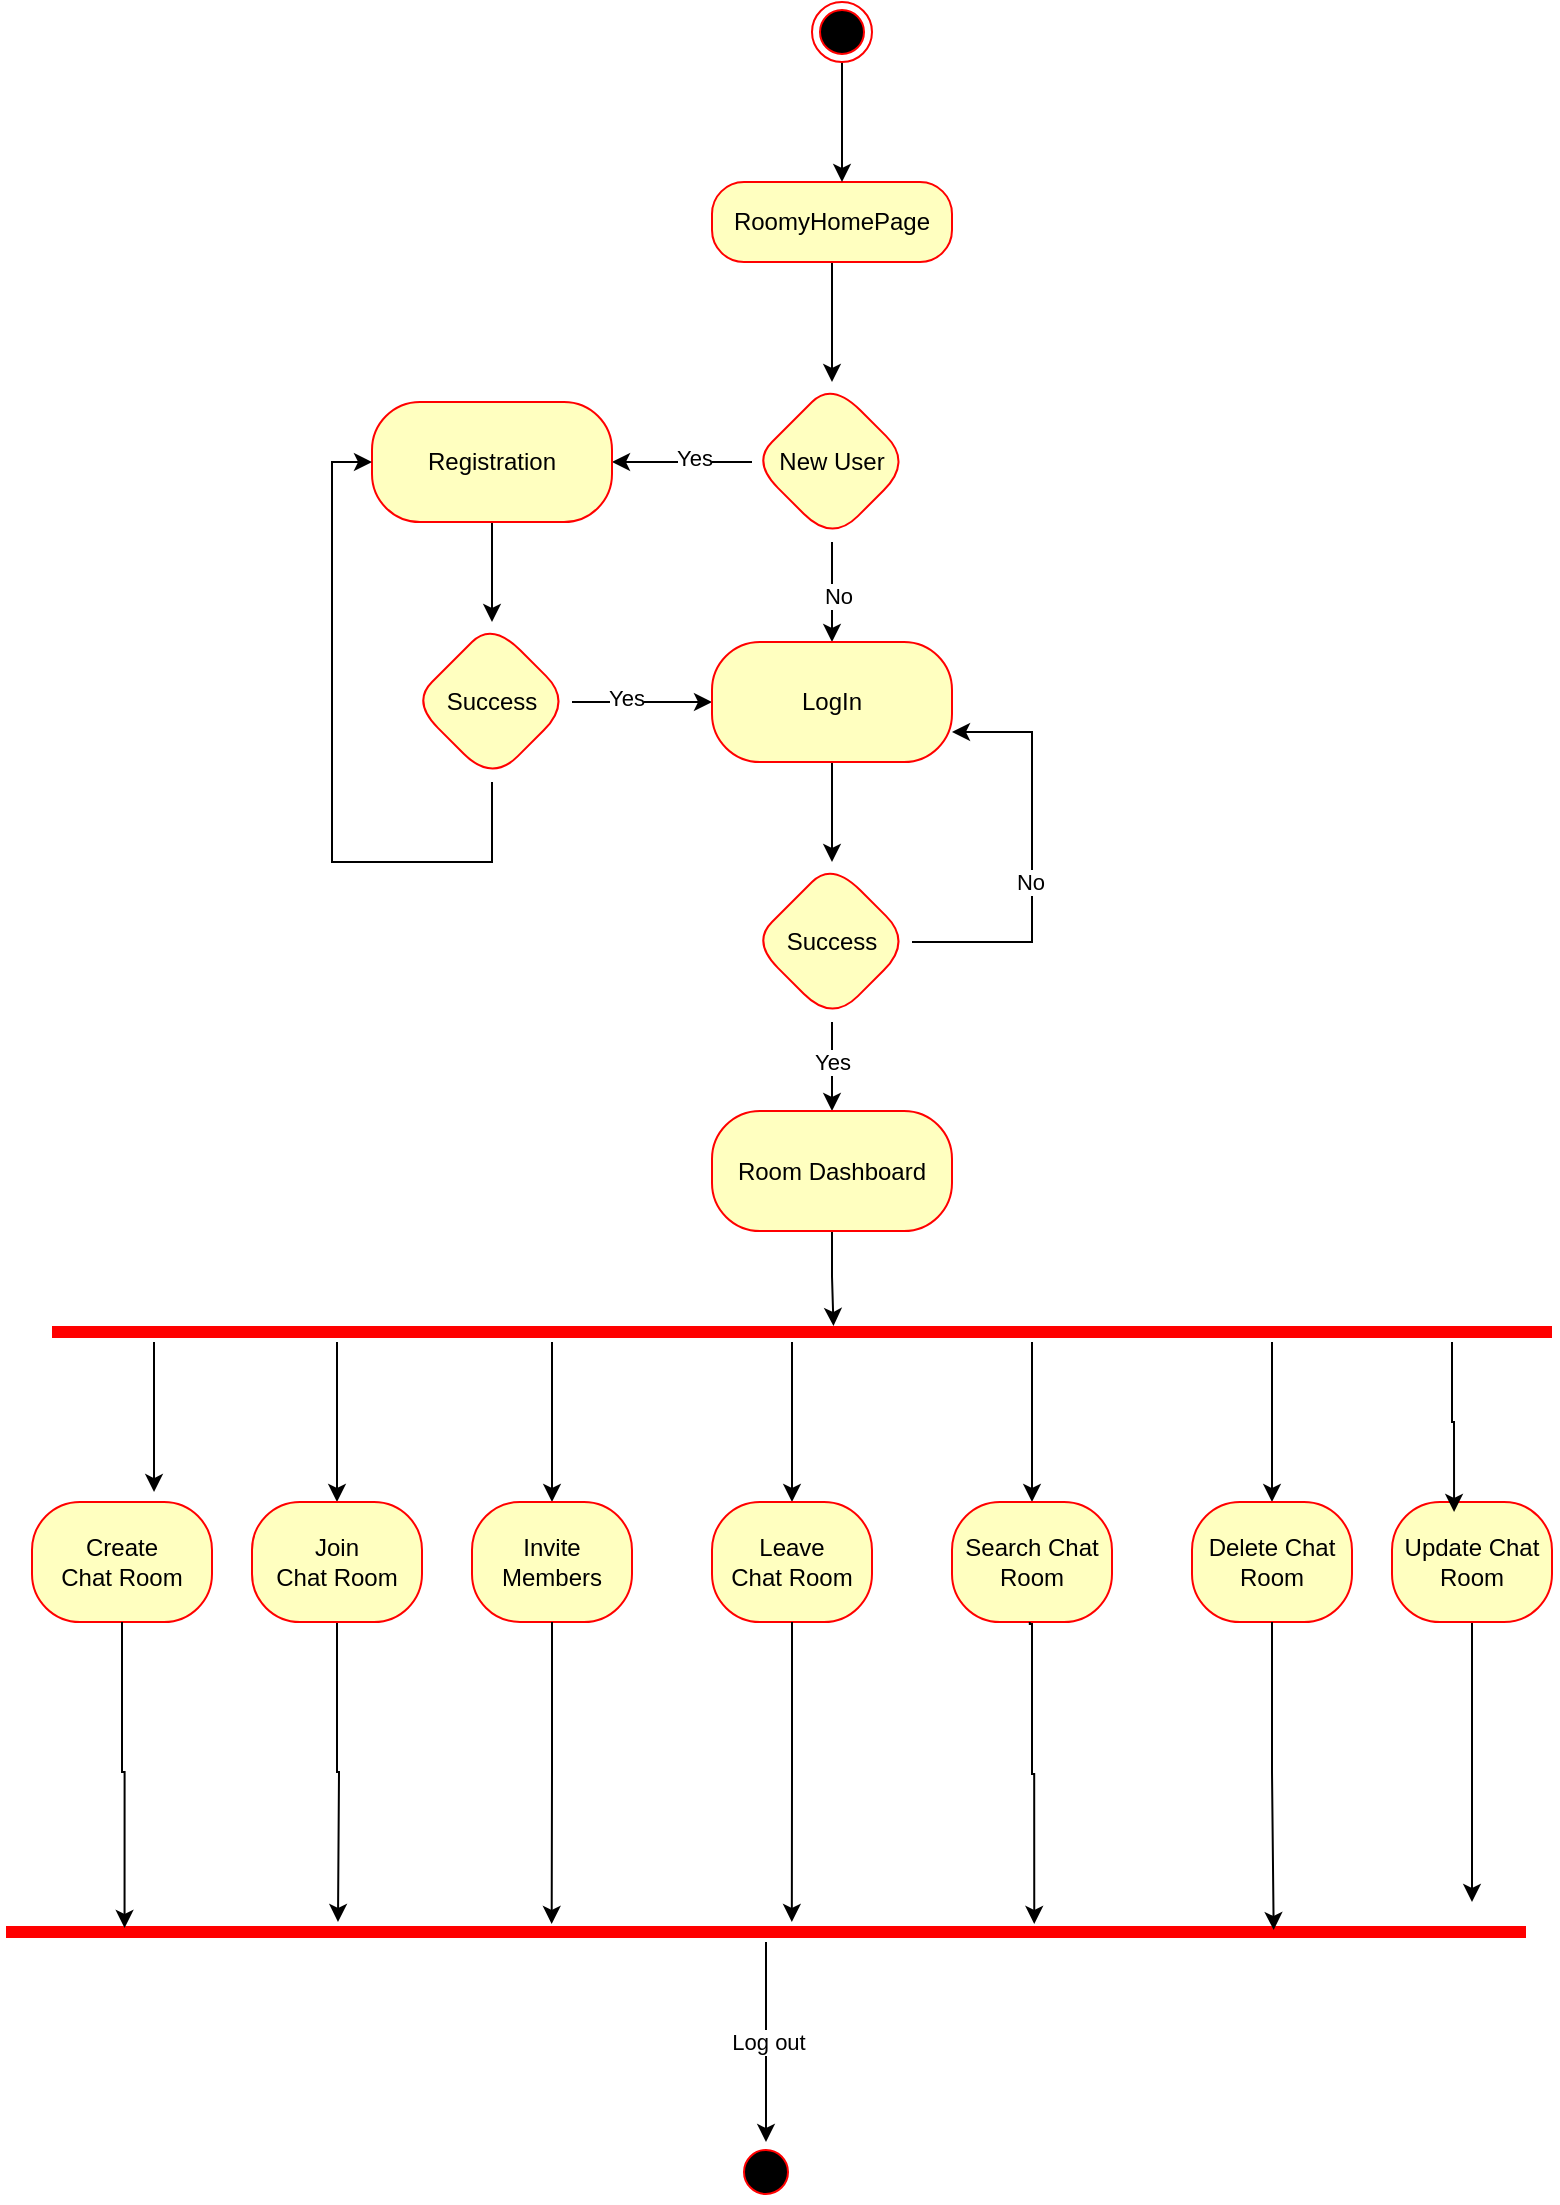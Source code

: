 <mxfile version="24.6.1" type="github">
  <diagram name="Page-1" id="7fHLA5t5ydZ59xRZMkbi">
    <mxGraphModel dx="880" dy="468" grid="1" gridSize="10" guides="1" tooltips="1" connect="1" arrows="1" fold="1" page="1" pageScale="1" pageWidth="827" pageHeight="1169" math="0" shadow="0">
      <root>
        <mxCell id="0" />
        <mxCell id="1" parent="0" />
        <mxCell id="b7HbnDKp7lH2TJ0u7Qb8-6" value="" style="edgeStyle=orthogonalEdgeStyle;rounded=0;orthogonalLoop=1;jettySize=auto;html=1;" parent="1" source="b7HbnDKp7lH2TJ0u7Qb8-1" target="b7HbnDKp7lH2TJ0u7Qb8-5" edge="1">
          <mxGeometry relative="1" as="geometry" />
        </mxCell>
        <mxCell id="b7HbnDKp7lH2TJ0u7Qb8-1" value="RoomyHomePage" style="rounded=1;whiteSpace=wrap;html=1;arcSize=40;fontColor=#000000;fillColor=#ffffc0;strokeColor=#ff0000;" parent="1" vertex="1">
          <mxGeometry x="420" y="120" width="120" height="40" as="geometry" />
        </mxCell>
        <mxCell id="b7HbnDKp7lH2TJ0u7Qb8-8" value="" style="edgeStyle=orthogonalEdgeStyle;rounded=0;orthogonalLoop=1;jettySize=auto;html=1;" parent="1" source="b7HbnDKp7lH2TJ0u7Qb8-5" target="b7HbnDKp7lH2TJ0u7Qb8-7" edge="1">
          <mxGeometry relative="1" as="geometry" />
        </mxCell>
        <mxCell id="b7HbnDKp7lH2TJ0u7Qb8-17" value="Yes" style="edgeLabel;html=1;align=center;verticalAlign=middle;resizable=0;points=[];" parent="b7HbnDKp7lH2TJ0u7Qb8-8" vertex="1" connectable="0">
          <mxGeometry x="-0.167" y="-2" relative="1" as="geometry">
            <mxPoint as="offset" />
          </mxGeometry>
        </mxCell>
        <mxCell id="b7HbnDKp7lH2TJ0u7Qb8-34" style="edgeStyle=orthogonalEdgeStyle;rounded=0;orthogonalLoop=1;jettySize=auto;html=1;" parent="1" source="b7HbnDKp7lH2TJ0u7Qb8-5" target="b7HbnDKp7lH2TJ0u7Qb8-11" edge="1">
          <mxGeometry relative="1" as="geometry" />
        </mxCell>
        <mxCell id="b7HbnDKp7lH2TJ0u7Qb8-35" value="No" style="edgeLabel;html=1;align=center;verticalAlign=middle;resizable=0;points=[];" parent="b7HbnDKp7lH2TJ0u7Qb8-34" vertex="1" connectable="0">
          <mxGeometry x="0.086" y="3" relative="1" as="geometry">
            <mxPoint as="offset" />
          </mxGeometry>
        </mxCell>
        <mxCell id="b7HbnDKp7lH2TJ0u7Qb8-5" value="New User" style="rhombus;whiteSpace=wrap;html=1;fillColor=#ffffc0;strokeColor=#ff0000;fontColor=#000000;rounded=1;arcSize=40;" parent="1" vertex="1">
          <mxGeometry x="440" y="220" width="80" height="80" as="geometry" />
        </mxCell>
        <mxCell id="b7HbnDKp7lH2TJ0u7Qb8-10" value="" style="edgeStyle=orthogonalEdgeStyle;rounded=0;orthogonalLoop=1;jettySize=auto;html=1;" parent="1" source="b7HbnDKp7lH2TJ0u7Qb8-7" target="b7HbnDKp7lH2TJ0u7Qb8-9" edge="1">
          <mxGeometry relative="1" as="geometry" />
        </mxCell>
        <mxCell id="b7HbnDKp7lH2TJ0u7Qb8-7" value="Registration" style="whiteSpace=wrap;html=1;fillColor=#ffffc0;strokeColor=#ff0000;fontColor=#000000;rounded=1;arcSize=40;" parent="1" vertex="1">
          <mxGeometry x="250" y="230" width="120" height="60" as="geometry" />
        </mxCell>
        <mxCell id="b7HbnDKp7lH2TJ0u7Qb8-12" value="" style="edgeStyle=orthogonalEdgeStyle;rounded=0;orthogonalLoop=1;jettySize=auto;html=1;" parent="1" source="b7HbnDKp7lH2TJ0u7Qb8-9" target="b7HbnDKp7lH2TJ0u7Qb8-11" edge="1">
          <mxGeometry relative="1" as="geometry" />
        </mxCell>
        <mxCell id="b7HbnDKp7lH2TJ0u7Qb8-20" value="Yes" style="edgeLabel;html=1;align=center;verticalAlign=middle;resizable=0;points=[];" parent="b7HbnDKp7lH2TJ0u7Qb8-12" vertex="1" connectable="0">
          <mxGeometry x="-0.233" y="2" relative="1" as="geometry">
            <mxPoint as="offset" />
          </mxGeometry>
        </mxCell>
        <mxCell id="b7HbnDKp7lH2TJ0u7Qb8-40" style="edgeStyle=orthogonalEdgeStyle;rounded=0;orthogonalLoop=1;jettySize=auto;html=1;entryX=0;entryY=0.5;entryDx=0;entryDy=0;" parent="1" source="b7HbnDKp7lH2TJ0u7Qb8-9" target="b7HbnDKp7lH2TJ0u7Qb8-7" edge="1">
          <mxGeometry relative="1" as="geometry">
            <Array as="points">
              <mxPoint x="230" y="460" />
              <mxPoint x="230" y="260" />
            </Array>
          </mxGeometry>
        </mxCell>
        <mxCell id="b7HbnDKp7lH2TJ0u7Qb8-9" value="Success" style="rhombus;whiteSpace=wrap;html=1;fillColor=#ffffc0;strokeColor=#ff0000;fontColor=#000000;rounded=1;arcSize=40;" parent="1" vertex="1">
          <mxGeometry x="270" y="340" width="80" height="80" as="geometry" />
        </mxCell>
        <mxCell id="b7HbnDKp7lH2TJ0u7Qb8-14" value="" style="edgeStyle=orthogonalEdgeStyle;rounded=0;orthogonalLoop=1;jettySize=auto;html=1;" parent="1" source="b7HbnDKp7lH2TJ0u7Qb8-11" target="b7HbnDKp7lH2TJ0u7Qb8-13" edge="1">
          <mxGeometry relative="1" as="geometry" />
        </mxCell>
        <mxCell id="b7HbnDKp7lH2TJ0u7Qb8-11" value="LogIn" style="whiteSpace=wrap;html=1;fillColor=#ffffc0;strokeColor=#ff0000;fontColor=#000000;rounded=1;arcSize=40;" parent="1" vertex="1">
          <mxGeometry x="420" y="350" width="120" height="60" as="geometry" />
        </mxCell>
        <mxCell id="b7HbnDKp7lH2TJ0u7Qb8-16" value="" style="edgeStyle=orthogonalEdgeStyle;rounded=0;orthogonalLoop=1;jettySize=auto;html=1;" parent="1" source="b7HbnDKp7lH2TJ0u7Qb8-13" target="b7HbnDKp7lH2TJ0u7Qb8-15" edge="1">
          <mxGeometry relative="1" as="geometry" />
        </mxCell>
        <mxCell id="b7HbnDKp7lH2TJ0u7Qb8-23" value="Yes" style="edgeLabel;html=1;align=center;verticalAlign=middle;resizable=0;points=[];" parent="b7HbnDKp7lH2TJ0u7Qb8-16" vertex="1" connectable="0">
          <mxGeometry x="-0.133" relative="1" as="geometry">
            <mxPoint as="offset" />
          </mxGeometry>
        </mxCell>
        <mxCell id="b7HbnDKp7lH2TJ0u7Qb8-38" style="edgeStyle=orthogonalEdgeStyle;rounded=0;orthogonalLoop=1;jettySize=auto;html=1;entryX=1;entryY=0.75;entryDx=0;entryDy=0;" parent="1" source="b7HbnDKp7lH2TJ0u7Qb8-13" target="b7HbnDKp7lH2TJ0u7Qb8-11" edge="1">
          <mxGeometry relative="1" as="geometry">
            <Array as="points">
              <mxPoint x="580" y="500" />
              <mxPoint x="580" y="395" />
            </Array>
          </mxGeometry>
        </mxCell>
        <mxCell id="b7HbnDKp7lH2TJ0u7Qb8-62" value="No" style="edgeLabel;html=1;align=center;verticalAlign=middle;resizable=0;points=[];" parent="b7HbnDKp7lH2TJ0u7Qb8-38" vertex="1" connectable="0">
          <mxGeometry x="-0.122" y="1" relative="1" as="geometry">
            <mxPoint as="offset" />
          </mxGeometry>
        </mxCell>
        <mxCell id="b7HbnDKp7lH2TJ0u7Qb8-13" value="Success" style="rhombus;whiteSpace=wrap;html=1;fillColor=#ffffc0;strokeColor=#ff0000;fontColor=#000000;rounded=1;arcSize=40;" parent="1" vertex="1">
          <mxGeometry x="440" y="460" width="80" height="80" as="geometry" />
        </mxCell>
        <mxCell id="b7HbnDKp7lH2TJ0u7Qb8-64" style="edgeStyle=orthogonalEdgeStyle;rounded=0;orthogonalLoop=1;jettySize=auto;html=1;entryX=0.521;entryY=0.2;entryDx=0;entryDy=0;entryPerimeter=0;" parent="1" source="b7HbnDKp7lH2TJ0u7Qb8-15" target="b7HbnDKp7lH2TJ0u7Qb8-24" edge="1">
          <mxGeometry relative="1" as="geometry" />
        </mxCell>
        <mxCell id="b7HbnDKp7lH2TJ0u7Qb8-15" value="Room Dashboard" style="whiteSpace=wrap;html=1;fillColor=#ffffc0;strokeColor=#ff0000;fontColor=#000000;rounded=1;arcSize=40;" parent="1" vertex="1">
          <mxGeometry x="420" y="584.5" width="120" height="60" as="geometry" />
        </mxCell>
        <mxCell id="b7HbnDKp7lH2TJ0u7Qb8-67" style="edgeStyle=orthogonalEdgeStyle;rounded=0;orthogonalLoop=1;jettySize=auto;html=1;entryX=0.5;entryY=0;entryDx=0;entryDy=0;" parent="1" source="b7HbnDKp7lH2TJ0u7Qb8-24" target="b7HbnDKp7lH2TJ0u7Qb8-30" edge="1">
          <mxGeometry relative="1" as="geometry">
            <Array as="points">
              <mxPoint x="700" y="720" />
              <mxPoint x="700" y="720" />
            </Array>
          </mxGeometry>
        </mxCell>
        <mxCell id="b7HbnDKp7lH2TJ0u7Qb8-68" style="edgeStyle=orthogonalEdgeStyle;rounded=0;orthogonalLoop=1;jettySize=auto;html=1;entryX=0.5;entryY=0;entryDx=0;entryDy=0;" parent="1" source="b7HbnDKp7lH2TJ0u7Qb8-24" target="b7HbnDKp7lH2TJ0u7Qb8-29" edge="1">
          <mxGeometry relative="1" as="geometry">
            <Array as="points">
              <mxPoint x="233" y="740" />
            </Array>
          </mxGeometry>
        </mxCell>
        <mxCell id="b7HbnDKp7lH2TJ0u7Qb8-69" style="edgeStyle=orthogonalEdgeStyle;rounded=0;orthogonalLoop=1;jettySize=auto;html=1;entryX=0.5;entryY=0;entryDx=0;entryDy=0;" parent="1" source="b7HbnDKp7lH2TJ0u7Qb8-24" target="b7HbnDKp7lH2TJ0u7Qb8-31" edge="1">
          <mxGeometry relative="1" as="geometry">
            <Array as="points">
              <mxPoint x="580" y="720" />
              <mxPoint x="580" y="720" />
            </Array>
          </mxGeometry>
        </mxCell>
        <mxCell id="b7HbnDKp7lH2TJ0u7Qb8-70" style="edgeStyle=orthogonalEdgeStyle;rounded=0;orthogonalLoop=1;jettySize=auto;html=1;entryX=0.5;entryY=0;entryDx=0;entryDy=0;" parent="1" source="b7HbnDKp7lH2TJ0u7Qb8-24" target="b7HbnDKp7lH2TJ0u7Qb8-33" edge="1">
          <mxGeometry relative="1" as="geometry">
            <Array as="points">
              <mxPoint x="340" y="730" />
              <mxPoint x="340" y="730" />
            </Array>
          </mxGeometry>
        </mxCell>
        <mxCell id="b7HbnDKp7lH2TJ0u7Qb8-71" style="edgeStyle=orthogonalEdgeStyle;rounded=0;orthogonalLoop=1;jettySize=auto;html=1;entryX=0.5;entryY=0;entryDx=0;entryDy=0;" parent="1" source="b7HbnDKp7lH2TJ0u7Qb8-24" target="b7HbnDKp7lH2TJ0u7Qb8-32" edge="1">
          <mxGeometry relative="1" as="geometry">
            <Array as="points">
              <mxPoint x="460" y="720" />
              <mxPoint x="460" y="720" />
            </Array>
          </mxGeometry>
        </mxCell>
        <mxCell id="b7HbnDKp7lH2TJ0u7Qb8-24" value="" style="shape=line;html=1;strokeWidth=6;strokeColor=#ff0000;" parent="1" vertex="1">
          <mxGeometry x="90" y="690" width="750" height="10" as="geometry" />
        </mxCell>
        <mxCell id="b7HbnDKp7lH2TJ0u7Qb8-28" value="Create Chat&amp;nbsp;Room" style="whiteSpace=wrap;html=1;fillColor=#ffffc0;strokeColor=#ff0000;fontColor=#000000;rounded=1;arcSize=40;" parent="1" vertex="1">
          <mxGeometry x="80" y="780" width="90" height="60" as="geometry" />
        </mxCell>
        <mxCell id="b7HbnDKp7lH2TJ0u7Qb8-65" style="edgeStyle=orthogonalEdgeStyle;rounded=0;orthogonalLoop=1;jettySize=auto;html=1;" parent="1" source="b7HbnDKp7lH2TJ0u7Qb8-29" edge="1">
          <mxGeometry relative="1" as="geometry">
            <mxPoint x="233" y="990" as="targetPoint" />
          </mxGeometry>
        </mxCell>
        <mxCell id="b7HbnDKp7lH2TJ0u7Qb8-29" value="Join Chat&amp;nbsp;Room" style="whiteSpace=wrap;html=1;fillColor=#ffffc0;strokeColor=#ff0000;fontColor=#000000;rounded=1;arcSize=40;" parent="1" vertex="1">
          <mxGeometry x="190" y="780" width="85" height="60" as="geometry" />
        </mxCell>
        <mxCell id="b7HbnDKp7lH2TJ0u7Qb8-30" value="Delete Chat Room" style="whiteSpace=wrap;html=1;fillColor=#ffffc0;strokeColor=#ff0000;fontColor=#000000;rounded=1;arcSize=40;" parent="1" vertex="1">
          <mxGeometry x="660" y="780" width="80" height="60" as="geometry" />
        </mxCell>
        <mxCell id="b7HbnDKp7lH2TJ0u7Qb8-31" value="Search Chat Room" style="whiteSpace=wrap;html=1;fillColor=#ffffc0;strokeColor=#ff0000;fontColor=#000000;rounded=1;arcSize=40;" parent="1" vertex="1">
          <mxGeometry x="540" y="780" width="80" height="60" as="geometry" />
        </mxCell>
        <mxCell id="b7HbnDKp7lH2TJ0u7Qb8-32" value="Leave Chat&amp;nbsp;Room" style="whiteSpace=wrap;html=1;fillColor=#ffffc0;strokeColor=#ff0000;fontColor=#000000;rounded=1;arcSize=40;" parent="1" vertex="1">
          <mxGeometry x="420" y="780" width="80" height="60" as="geometry" />
        </mxCell>
        <mxCell id="b7HbnDKp7lH2TJ0u7Qb8-33" value="Invite Members" style="whiteSpace=wrap;html=1;fillColor=#ffffc0;strokeColor=#ff0000;fontColor=#000000;rounded=1;arcSize=40;" parent="1" vertex="1">
          <mxGeometry x="300" y="780" width="80" height="60" as="geometry" />
        </mxCell>
        <mxCell id="b7HbnDKp7lH2TJ0u7Qb8-37" style="edgeStyle=orthogonalEdgeStyle;rounded=0;orthogonalLoop=1;jettySize=auto;html=1;" parent="1" edge="1">
          <mxGeometry relative="1" as="geometry">
            <mxPoint x="485" y="60" as="sourcePoint" />
            <mxPoint x="485" y="120" as="targetPoint" />
          </mxGeometry>
        </mxCell>
        <mxCell id="b7HbnDKp7lH2TJ0u7Qb8-58" value="Log out" style="edgeStyle=orthogonalEdgeStyle;rounded=0;orthogonalLoop=1;jettySize=auto;html=1;" parent="1" source="b7HbnDKp7lH2TJ0u7Qb8-47" edge="1">
          <mxGeometry relative="1" as="geometry">
            <mxPoint x="447" y="1100" as="targetPoint" />
          </mxGeometry>
        </mxCell>
        <mxCell id="b7HbnDKp7lH2TJ0u7Qb8-47" value="" style="shape=line;html=1;strokeWidth=6;strokeColor=#ff0000;" parent="1" vertex="1">
          <mxGeometry x="67" y="990" width="760" height="10" as="geometry" />
        </mxCell>
        <mxCell id="b7HbnDKp7lH2TJ0u7Qb8-51" style="edgeStyle=orthogonalEdgeStyle;rounded=0;orthogonalLoop=1;jettySize=auto;html=1;entryX=0.078;entryY=0.3;entryDx=0;entryDy=0;entryPerimeter=0;" parent="1" source="b7HbnDKp7lH2TJ0u7Qb8-28" target="b7HbnDKp7lH2TJ0u7Qb8-47" edge="1">
          <mxGeometry relative="1" as="geometry" />
        </mxCell>
        <mxCell id="b7HbnDKp7lH2TJ0u7Qb8-53" style="edgeStyle=orthogonalEdgeStyle;rounded=0;orthogonalLoop=1;jettySize=auto;html=1;entryX=0.359;entryY=0.1;entryDx=0;entryDy=0;entryPerimeter=0;" parent="1" source="b7HbnDKp7lH2TJ0u7Qb8-33" target="b7HbnDKp7lH2TJ0u7Qb8-47" edge="1">
          <mxGeometry relative="1" as="geometry" />
        </mxCell>
        <mxCell id="b7HbnDKp7lH2TJ0u7Qb8-54" style="edgeStyle=orthogonalEdgeStyle;rounded=0;orthogonalLoop=1;jettySize=auto;html=1;entryX=0.517;entryY=0;entryDx=0;entryDy=0;entryPerimeter=0;" parent="1" source="b7HbnDKp7lH2TJ0u7Qb8-32" target="b7HbnDKp7lH2TJ0u7Qb8-47" edge="1">
          <mxGeometry relative="1" as="geometry">
            <mxPoint x="460" y="980" as="targetPoint" />
          </mxGeometry>
        </mxCell>
        <mxCell id="b7HbnDKp7lH2TJ0u7Qb8-55" style="edgeStyle=orthogonalEdgeStyle;rounded=0;orthogonalLoop=1;jettySize=auto;html=1;entryX=0.678;entryY=0.1;entryDx=0;entryDy=0;entryPerimeter=0;" parent="1" edge="1">
          <mxGeometry relative="1" as="geometry">
            <mxPoint x="578.85" y="840" as="sourcePoint" />
            <mxPoint x="581.13" y="991" as="targetPoint" />
            <Array as="points">
              <mxPoint x="579" y="841" />
              <mxPoint x="580" y="841" />
              <mxPoint x="580" y="916" />
              <mxPoint x="581" y="916" />
            </Array>
          </mxGeometry>
        </mxCell>
        <mxCell id="b7HbnDKp7lH2TJ0u7Qb8-56" style="edgeStyle=orthogonalEdgeStyle;rounded=0;orthogonalLoop=1;jettySize=auto;html=1;entryX=0.834;entryY=0.4;entryDx=0;entryDy=0;entryPerimeter=0;" parent="1" source="b7HbnDKp7lH2TJ0u7Qb8-30" target="b7HbnDKp7lH2TJ0u7Qb8-47" edge="1">
          <mxGeometry relative="1" as="geometry">
            <Array as="points" />
          </mxGeometry>
        </mxCell>
        <mxCell id="b7HbnDKp7lH2TJ0u7Qb8-60" value="" style="ellipse;html=1;shape=startState;fillColor=#000000;strokeColor=#ff0000;" parent="1" vertex="1">
          <mxGeometry x="432" y="1100" width="30" height="30" as="geometry" />
        </mxCell>
        <mxCell id="b7HbnDKp7lH2TJ0u7Qb8-61" value="" style="ellipse;html=1;shape=endState;fillColor=#000000;strokeColor=#ff0000;" parent="1" vertex="1">
          <mxGeometry x="470" y="30" width="30" height="30" as="geometry" />
        </mxCell>
        <mxCell id="b7HbnDKp7lH2TJ0u7Qb8-66" style="edgeStyle=orthogonalEdgeStyle;rounded=0;orthogonalLoop=1;jettySize=auto;html=1;entryX=0.678;entryY=-0.083;entryDx=0;entryDy=0;entryPerimeter=0;" parent="1" source="b7HbnDKp7lH2TJ0u7Qb8-24" target="b7HbnDKp7lH2TJ0u7Qb8-28" edge="1">
          <mxGeometry relative="1" as="geometry">
            <Array as="points">
              <mxPoint x="141" y="730" />
              <mxPoint x="141" y="730" />
            </Array>
          </mxGeometry>
        </mxCell>
        <mxCell id="TPod2tgUcsfTkZD15NR2-3" style="edgeStyle=orthogonalEdgeStyle;rounded=0;orthogonalLoop=1;jettySize=auto;html=1;" edge="1" parent="1" source="TPod2tgUcsfTkZD15NR2-1">
          <mxGeometry relative="1" as="geometry">
            <mxPoint x="800" y="980" as="targetPoint" />
          </mxGeometry>
        </mxCell>
        <mxCell id="TPod2tgUcsfTkZD15NR2-1" value="Update Chat Room" style="whiteSpace=wrap;html=1;fillColor=#ffffc0;strokeColor=#ff0000;fontColor=#000000;rounded=1;arcSize=40;" vertex="1" parent="1">
          <mxGeometry x="760" y="780" width="80" height="60" as="geometry" />
        </mxCell>
        <mxCell id="TPod2tgUcsfTkZD15NR2-2" style="edgeStyle=orthogonalEdgeStyle;rounded=0;orthogonalLoop=1;jettySize=auto;html=1;entryX=0.388;entryY=0.083;entryDx=0;entryDy=0;entryPerimeter=0;" edge="1" parent="1" source="b7HbnDKp7lH2TJ0u7Qb8-24" target="TPod2tgUcsfTkZD15NR2-1">
          <mxGeometry relative="1" as="geometry">
            <Array as="points">
              <mxPoint x="790" y="740" />
              <mxPoint x="791" y="740" />
            </Array>
          </mxGeometry>
        </mxCell>
      </root>
    </mxGraphModel>
  </diagram>
</mxfile>
